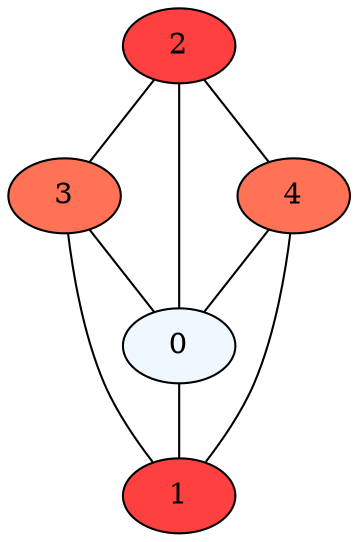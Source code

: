 strict graph {
    node [label="\N", style=filled];    0	[fillcolor=aliceblue];
    1	[fillcolor=brown1];
    2	[fillcolor=brown1];
    3	[fillcolor=coral1];
    4	[fillcolor=coral1];
    2 -- 3
    2 -- 4
    4 -- 1
    2 -- 0
    2 -- 4
    3 -- 1
    0 -- 1
    4 -- 0
    4 -- 0
    4 -- 2
    3 -- 0

}